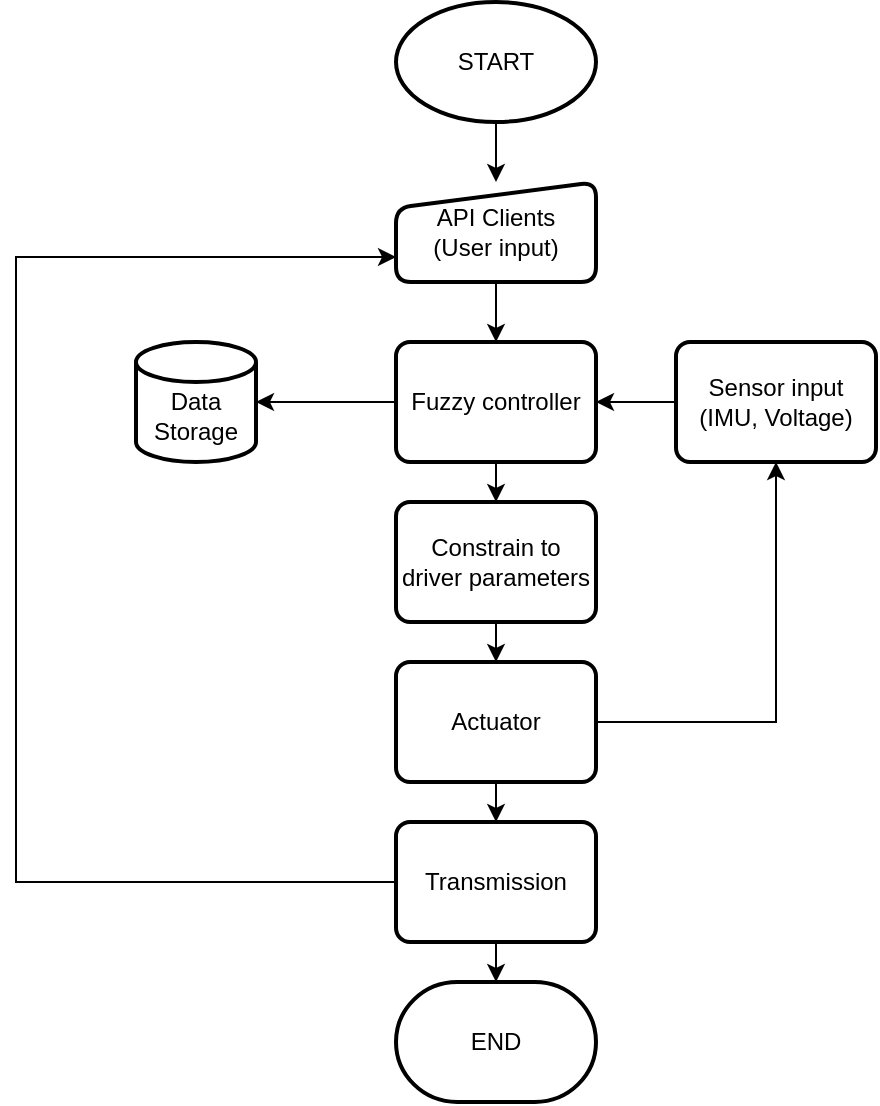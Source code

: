 <mxfile version="20.1.1" type="device"><diagram id="2QRKYUIb40VIsm_1N2Fj" name="Page-1"><mxGraphModel dx="1240" dy="1707" grid="1" gridSize="10" guides="1" tooltips="1" connect="1" arrows="1" fold="1" page="1" pageScale="1" pageWidth="850" pageHeight="1100" math="0" shadow="0"><root><mxCell id="0"/><mxCell id="1" parent="0"/><mxCell id="FFoB-U_rVXD-6tb4eGlv-12" style="edgeStyle=orthogonalEdgeStyle;rounded=0;orthogonalLoop=1;jettySize=auto;html=1;entryX=1;entryY=0.5;entryDx=0;entryDy=0;entryPerimeter=0;" edge="1" parent="1" source="FFoB-U_rVXD-6tb4eGlv-1" target="FFoB-U_rVXD-6tb4eGlv-11"><mxGeometry relative="1" as="geometry"/></mxCell><mxCell id="FFoB-U_rVXD-6tb4eGlv-22" style="edgeStyle=orthogonalEdgeStyle;rounded=0;orthogonalLoop=1;jettySize=auto;html=1;entryX=0.5;entryY=0;entryDx=0;entryDy=0;" edge="1" parent="1" source="FFoB-U_rVXD-6tb4eGlv-1" target="FFoB-U_rVXD-6tb4eGlv-7"><mxGeometry relative="1" as="geometry"/></mxCell><mxCell id="FFoB-U_rVXD-6tb4eGlv-1" value="Fuzzy controller" style="rounded=1;whiteSpace=wrap;html=1;absoluteArcSize=1;arcSize=14;strokeWidth=2;" vertex="1" parent="1"><mxGeometry x="330" y="120" width="100" height="60" as="geometry"/></mxCell><mxCell id="FFoB-U_rVXD-6tb4eGlv-2" value="END" style="strokeWidth=2;html=1;shape=mxgraph.flowchart.terminator;whiteSpace=wrap;" vertex="1" parent="1"><mxGeometry x="330" y="440" width="100" height="60" as="geometry"/></mxCell><mxCell id="FFoB-U_rVXD-6tb4eGlv-14" value="" style="edgeStyle=orthogonalEdgeStyle;rounded=0;orthogonalLoop=1;jettySize=auto;html=1;" edge="1" parent="1" source="FFoB-U_rVXD-6tb4eGlv-4" target="FFoB-U_rVXD-6tb4eGlv-6"><mxGeometry relative="1" as="geometry"/></mxCell><mxCell id="FFoB-U_rVXD-6tb4eGlv-4" value="START" style="strokeWidth=2;html=1;shape=mxgraph.flowchart.start_1;whiteSpace=wrap;" vertex="1" parent="1"><mxGeometry x="330" y="-50" width="100" height="60" as="geometry"/></mxCell><mxCell id="FFoB-U_rVXD-6tb4eGlv-20" style="edgeStyle=orthogonalEdgeStyle;rounded=0;orthogonalLoop=1;jettySize=auto;html=1;entryX=0.5;entryY=0;entryDx=0;entryDy=0;" edge="1" parent="1" source="FFoB-U_rVXD-6tb4eGlv-6" target="FFoB-U_rVXD-6tb4eGlv-1"><mxGeometry relative="1" as="geometry"/></mxCell><mxCell id="FFoB-U_rVXD-6tb4eGlv-6" value="API Clients&lt;br&gt;(User input)" style="html=1;strokeWidth=2;shape=manualInput;whiteSpace=wrap;rounded=1;size=13;arcSize=15;" vertex="1" parent="1"><mxGeometry x="330" y="40" width="100" height="50" as="geometry"/></mxCell><mxCell id="FFoB-U_rVXD-6tb4eGlv-23" style="edgeStyle=orthogonalEdgeStyle;rounded=0;orthogonalLoop=1;jettySize=auto;html=1;entryX=0.5;entryY=0;entryDx=0;entryDy=0;" edge="1" parent="1" source="FFoB-U_rVXD-6tb4eGlv-7" target="FFoB-U_rVXD-6tb4eGlv-9"><mxGeometry relative="1" as="geometry"/></mxCell><mxCell id="FFoB-U_rVXD-6tb4eGlv-7" value="Constrain to driver parameters" style="rounded=1;whiteSpace=wrap;html=1;absoluteArcSize=1;arcSize=14;strokeWidth=2;" vertex="1" parent="1"><mxGeometry x="330" y="200" width="100" height="60" as="geometry"/></mxCell><mxCell id="FFoB-U_rVXD-6tb4eGlv-18" value="" style="edgeStyle=orthogonalEdgeStyle;rounded=0;orthogonalLoop=1;jettySize=auto;html=1;" edge="1" parent="1" source="FFoB-U_rVXD-6tb4eGlv-8" target="FFoB-U_rVXD-6tb4eGlv-1"><mxGeometry relative="1" as="geometry"/></mxCell><mxCell id="FFoB-U_rVXD-6tb4eGlv-8" value="Sensor input&lt;br&gt;(IMU, Voltage)" style="rounded=1;whiteSpace=wrap;html=1;absoluteArcSize=1;arcSize=14;strokeWidth=2;" vertex="1" parent="1"><mxGeometry x="470" y="120" width="100" height="60" as="geometry"/></mxCell><mxCell id="FFoB-U_rVXD-6tb4eGlv-17" style="edgeStyle=orthogonalEdgeStyle;rounded=0;orthogonalLoop=1;jettySize=auto;html=1;entryX=0.5;entryY=1;entryDx=0;entryDy=0;" edge="1" parent="1" source="FFoB-U_rVXD-6tb4eGlv-9" target="FFoB-U_rVXD-6tb4eGlv-8"><mxGeometry relative="1" as="geometry"/></mxCell><mxCell id="FFoB-U_rVXD-6tb4eGlv-24" style="edgeStyle=orthogonalEdgeStyle;rounded=0;orthogonalLoop=1;jettySize=auto;html=1;entryX=0.5;entryY=0;entryDx=0;entryDy=0;" edge="1" parent="1" source="FFoB-U_rVXD-6tb4eGlv-9" target="FFoB-U_rVXD-6tb4eGlv-10"><mxGeometry relative="1" as="geometry"/></mxCell><mxCell id="FFoB-U_rVXD-6tb4eGlv-9" value="Actuator" style="rounded=1;whiteSpace=wrap;html=1;absoluteArcSize=1;arcSize=14;strokeWidth=2;" vertex="1" parent="1"><mxGeometry x="330" y="280" width="100" height="60" as="geometry"/></mxCell><mxCell id="FFoB-U_rVXD-6tb4eGlv-15" style="edgeStyle=orthogonalEdgeStyle;rounded=0;orthogonalLoop=1;jettySize=auto;html=1;entryX=0;entryY=0.75;entryDx=0;entryDy=0;" edge="1" parent="1" source="FFoB-U_rVXD-6tb4eGlv-10" target="FFoB-U_rVXD-6tb4eGlv-6"><mxGeometry relative="1" as="geometry"><mxPoint x="160" y="60" as="targetPoint"/><Array as="points"><mxPoint x="140" y="390"/><mxPoint x="140" y="77"/></Array></mxGeometry></mxCell><mxCell id="FFoB-U_rVXD-6tb4eGlv-25" style="edgeStyle=orthogonalEdgeStyle;rounded=0;orthogonalLoop=1;jettySize=auto;html=1;entryX=0.5;entryY=0;entryDx=0;entryDy=0;entryPerimeter=0;" edge="1" parent="1" source="FFoB-U_rVXD-6tb4eGlv-10" target="FFoB-U_rVXD-6tb4eGlv-2"><mxGeometry relative="1" as="geometry"/></mxCell><mxCell id="FFoB-U_rVXD-6tb4eGlv-10" value="Transmission" style="rounded=1;whiteSpace=wrap;html=1;absoluteArcSize=1;arcSize=14;strokeWidth=2;" vertex="1" parent="1"><mxGeometry x="330" y="360" width="100" height="60" as="geometry"/></mxCell><mxCell id="FFoB-U_rVXD-6tb4eGlv-11" value="&lt;br&gt;Data&lt;br&gt;Storage" style="strokeWidth=2;html=1;shape=mxgraph.flowchart.database;whiteSpace=wrap;" vertex="1" parent="1"><mxGeometry x="200" y="120" width="60" height="60" as="geometry"/></mxCell></root></mxGraphModel></diagram></mxfile>